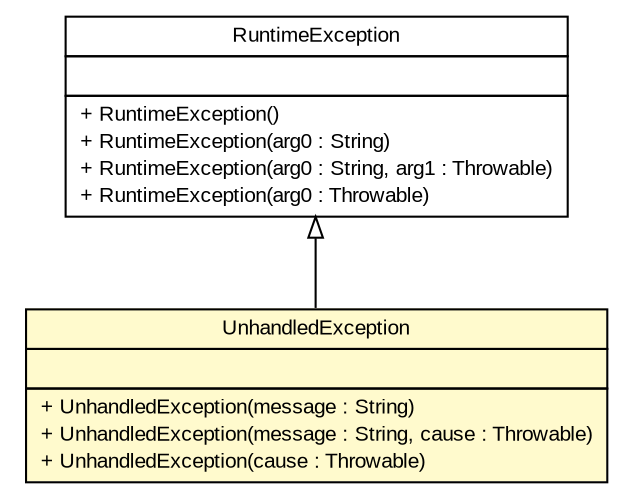 #!/usr/local/bin/dot
#
# Class diagram 
# Generated by UMLGraph version R5_6 (http://www.umlgraph.org/)
#

digraph G {
	edge [fontname="arial",fontsize=10,labelfontname="arial",labelfontsize=10];
	node [fontname="arial",fontsize=10,shape=plaintext];
	nodesep=0.25;
	ranksep=0.5;
	// br.gov.to.sefaz.exception.UnhandledException
	c40 [label=<<table title="br.gov.to.sefaz.exception.UnhandledException" border="0" cellborder="1" cellspacing="0" cellpadding="2" port="p" bgcolor="lemonChiffon" href="./UnhandledException.html">
		<tr><td><table border="0" cellspacing="0" cellpadding="1">
<tr><td align="center" balign="center"> UnhandledException </td></tr>
		</table></td></tr>
		<tr><td><table border="0" cellspacing="0" cellpadding="1">
<tr><td align="left" balign="left">  </td></tr>
		</table></td></tr>
		<tr><td><table border="0" cellspacing="0" cellpadding="1">
<tr><td align="left" balign="left"> + UnhandledException(message : String) </td></tr>
<tr><td align="left" balign="left"> + UnhandledException(message : String, cause : Throwable) </td></tr>
<tr><td align="left" balign="left"> + UnhandledException(cause : Throwable) </td></tr>
		</table></td></tr>
		</table>>, URL="./UnhandledException.html", fontname="arial", fontcolor="black", fontsize=10.0];
	//br.gov.to.sefaz.exception.UnhandledException extends java.lang.RuntimeException
	c45:p -> c40:p [dir=back,arrowtail=empty];
	// java.lang.RuntimeException
	c45 [label=<<table title="java.lang.RuntimeException" border="0" cellborder="1" cellspacing="0" cellpadding="2" port="p" href="http://java.sun.com/j2se/1.4.2/docs/api/java/lang/RuntimeException.html">
		<tr><td><table border="0" cellspacing="0" cellpadding="1">
<tr><td align="center" balign="center"> RuntimeException </td></tr>
		</table></td></tr>
		<tr><td><table border="0" cellspacing="0" cellpadding="1">
<tr><td align="left" balign="left">  </td></tr>
		</table></td></tr>
		<tr><td><table border="0" cellspacing="0" cellpadding="1">
<tr><td align="left" balign="left"> + RuntimeException() </td></tr>
<tr><td align="left" balign="left"> + RuntimeException(arg0 : String) </td></tr>
<tr><td align="left" balign="left"> + RuntimeException(arg0 : String, arg1 : Throwable) </td></tr>
<tr><td align="left" balign="left"> + RuntimeException(arg0 : Throwable) </td></tr>
		</table></td></tr>
		</table>>, URL="http://java.sun.com/j2se/1.4.2/docs/api/java/lang/RuntimeException.html", fontname="arial", fontcolor="black", fontsize=10.0];
}

